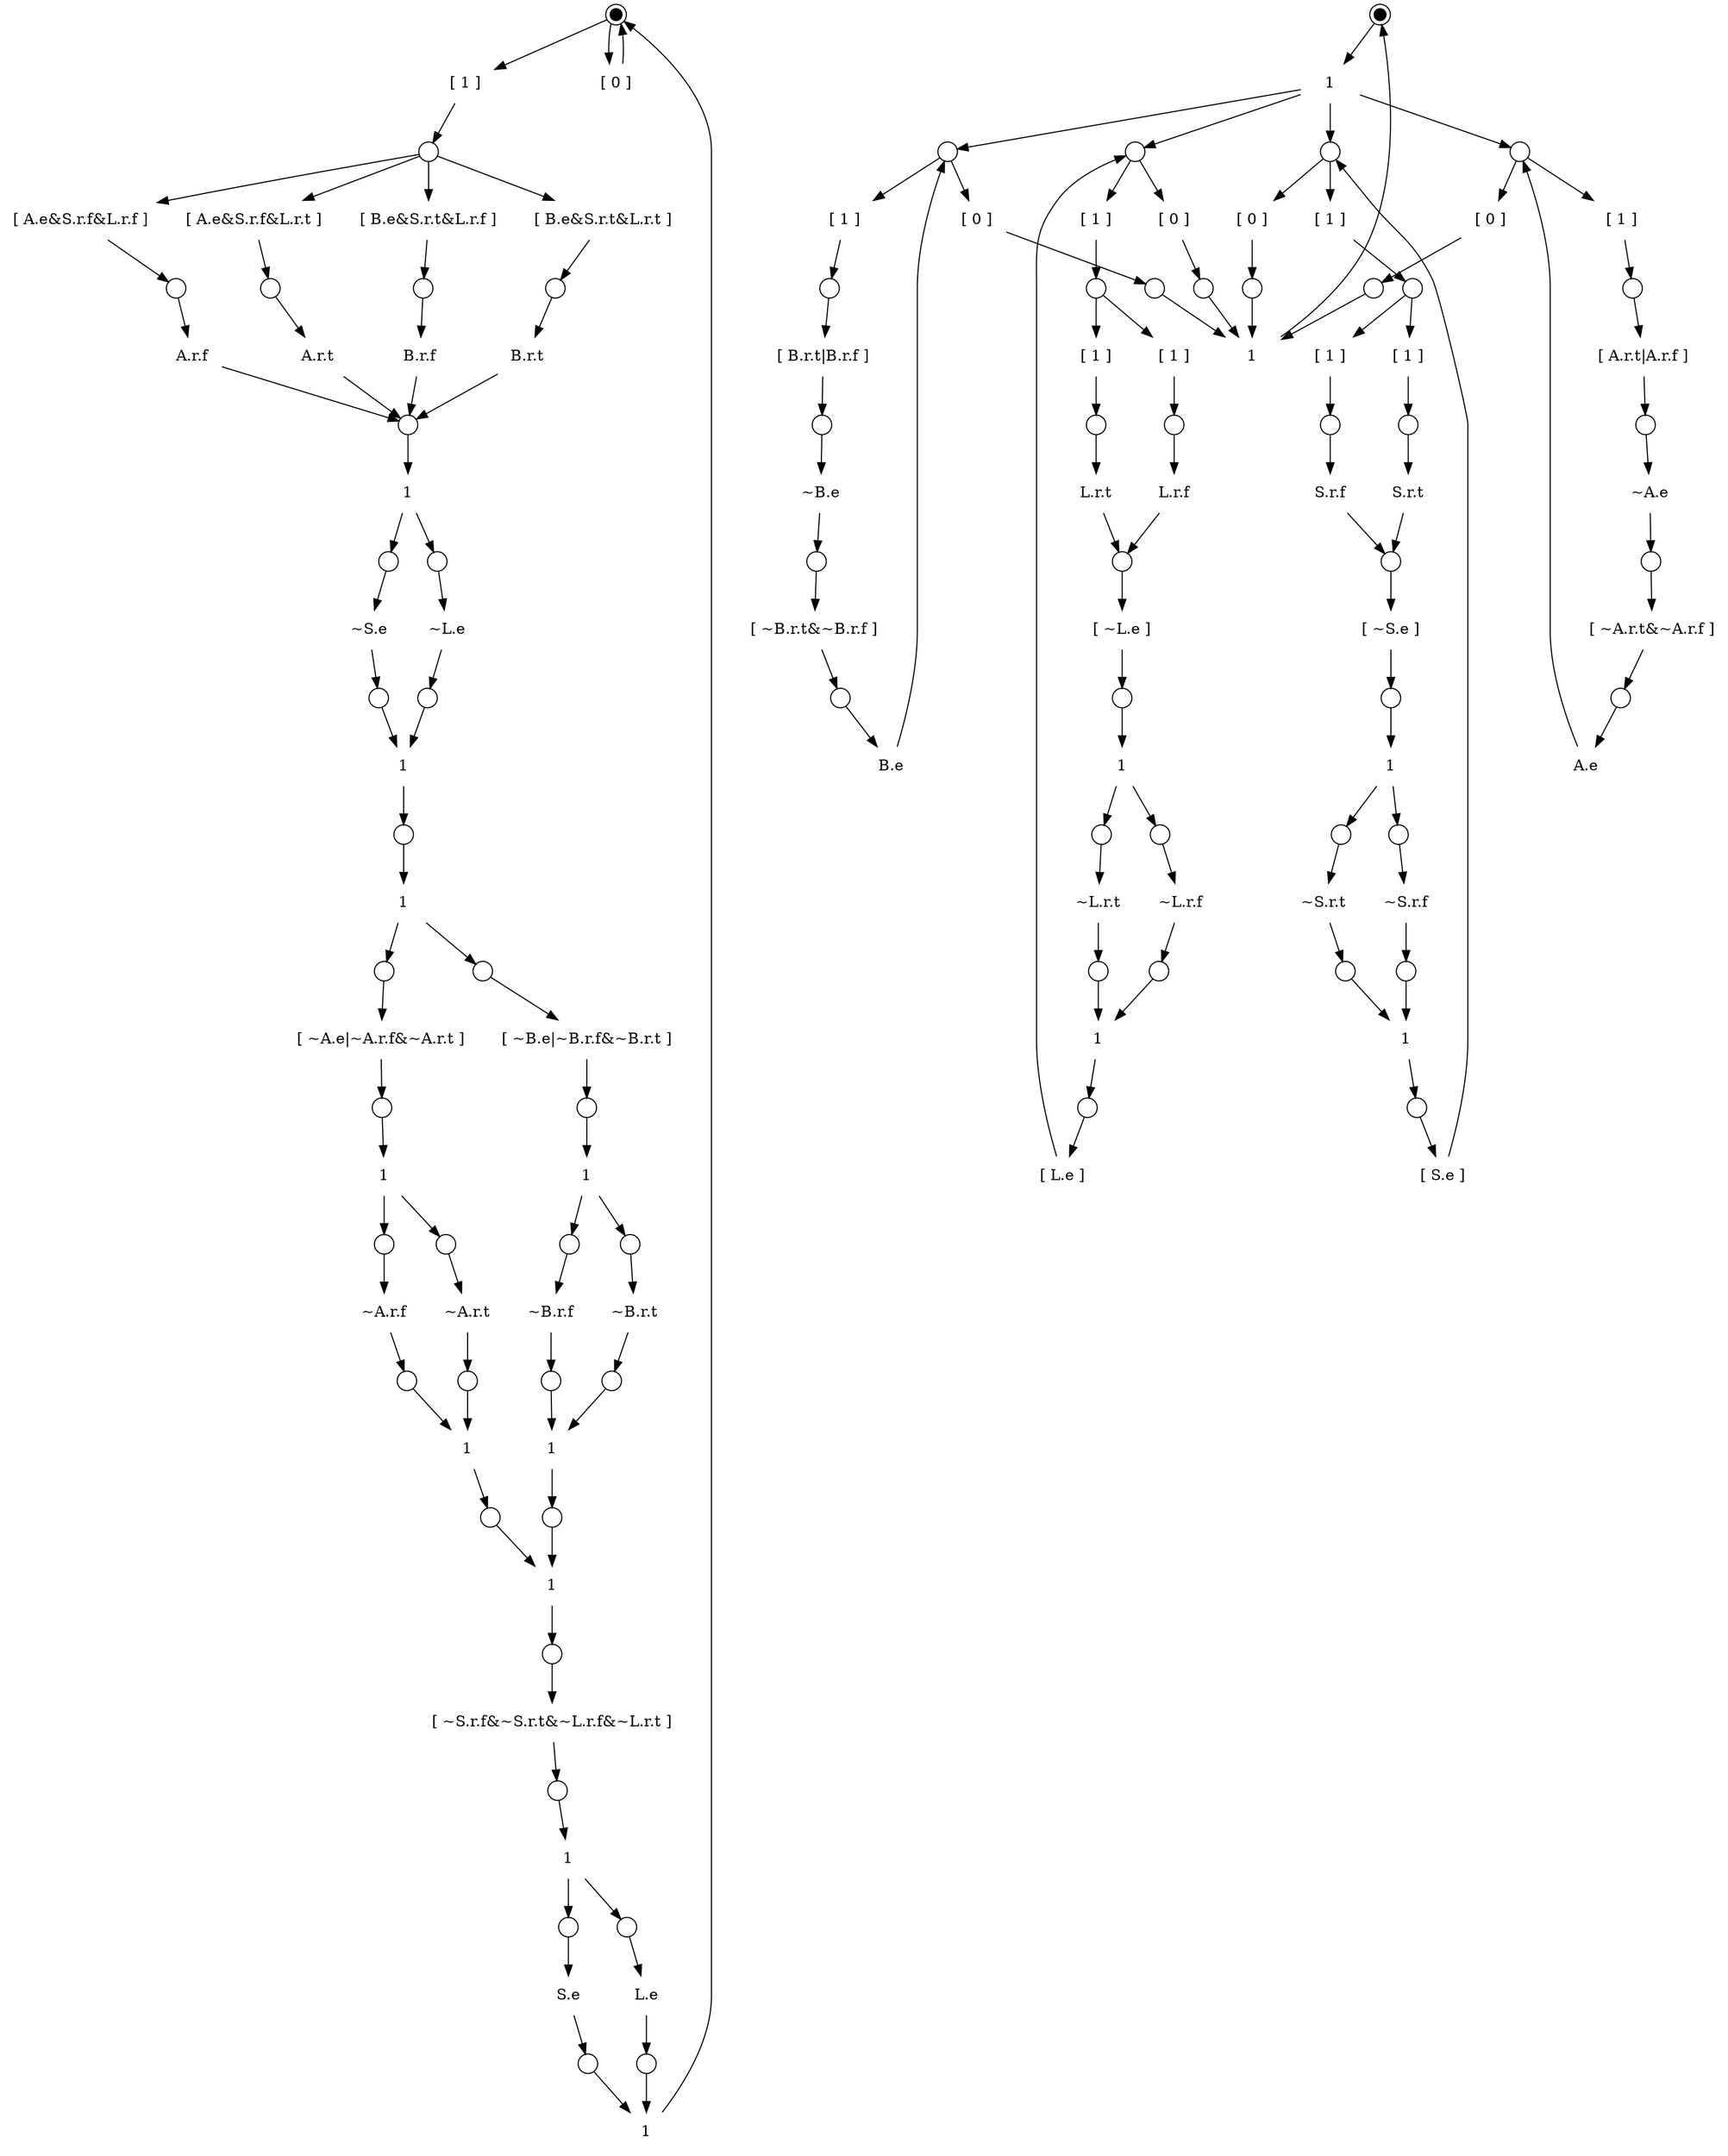 digraph model
{
	subgraph pchb_split
	{
		graph["label"="" "variables"="L.r.t,L.r.f,L.e,S.r.t,S.r.f,S.e,A.r.t,A.r.f,A.e,B.r.t,B.r.f,B.e" "type"="local" "elaborate"="true" "reset"="~L.r.t&~L.r.f&L.e&~S.r.t&~S.r.f&S.e&~A.r.t&~A.r.f&A.e&~B.r.t&~B.r.f&B.e"];
		S0["shape"="circle" "width"="0.15" "peripheries"="2" "style"="filled" "fillcolor"="#000000" "label"=""];
		T0["shape"="plaintext" "label"="[ 1 ]"];
		S0->T0;
		S1["shape"="circle" "width"="0.25" "label"=""];
		T0->S1;
		T1["shape"="plaintext" "label"="[ A.e&S.r.f&L.r.f ]"];
		S1->T1;
		S2["shape"="circle" "width"="0.25" "label"=""];
		T1->S2;
		T2["shape"="plaintext" "label"="A.r.f"];
		S2->T2;
		T3["shape"="plaintext" "label"="[ A.e&S.r.f&L.r.t ]"];
		S1->T3;
		S3["shape"="circle" "width"="0.25" "label"=""];
		T3->S3;
		T4["shape"="plaintext" "label"="A.r.t"];
		S3->T4;
		T5["shape"="plaintext" "label"="[ B.e&S.r.t&L.r.f ]"];
		S1->T5;
		S4["shape"="circle" "width"="0.25" "label"=""];
		T5->S4;
		T6["shape"="plaintext" "label"="B.r.f"];
		S4->T6;
		T7["shape"="plaintext" "label"="[ B.e&S.r.t&L.r.t ]"];
		S1->T7;
		S5["shape"="circle" "width"="0.25" "label"=""];
		T7->S5;
		T8["shape"="plaintext" "label"="B.r.t"];
		S5->T8;
		S6["shape"="circle" "width"="0.25" "label"=""];
		T2->S6;
		T4->S6;
		T6->S6;
		T8->S6;
		T9["shape"="plaintext" "label"="1"];
		S6->T9;
		S7["shape"="circle" "width"="0.25" "label"=""];
		T9->S7;
		T10["shape"="plaintext" "label"="~S.e"];
		S7->T10;
		S8["shape"="circle" "width"="0.25" "label"=""];
		T10->S8;
		S9["shape"="circle" "width"="0.25" "label"=""];
		T9->S9;
		T11["shape"="plaintext" "label"="~L.e"];
		S9->T11;
		S10["shape"="circle" "width"="0.25" "label"=""];
		T11->S10;
		T12["shape"="plaintext" "label"="1"];
		S8->T12;
		S10->T12;
		S11["shape"="circle" "width"="0.25" "label"=""];
		T12->S11;
		T13["shape"="plaintext" "label"="1"];
		S11->T13;
		S12["shape"="circle" "width"="0.25" "label"=""];
		T13->S12;
		T14["shape"="plaintext" "label"="[ ~A.e|~A.r.f&~A.r.t ]"];
		S12->T14;
		S13["shape"="circle" "width"="0.25" "label"=""];
		T14->S13;
		T15["shape"="plaintext" "label"="1"];
		S13->T15;
		S14["shape"="circle" "width"="0.25" "label"=""];
		T15->S14;
		T16["shape"="plaintext" "label"="~A.r.f"];
		S14->T16;
		S15["shape"="circle" "width"="0.25" "label"=""];
		T16->S15;
		S16["shape"="circle" "width"="0.25" "label"=""];
		T15->S16;
		T17["shape"="plaintext" "label"="~A.r.t"];
		S16->T17;
		S17["shape"="circle" "width"="0.25" "label"=""];
		T17->S17;
		T18["shape"="plaintext" "label"="1"];
		S15->T18;
		S17->T18;
		S18["shape"="circle" "width"="0.25" "label"=""];
		T18->S18;
		S19["shape"="circle" "width"="0.25" "label"=""];
		T13->S19;
		T19["shape"="plaintext" "label"="[ ~B.e|~B.r.f&~B.r.t ]"];
		S19->T19;
		S20["shape"="circle" "width"="0.25" "label"=""];
		T19->S20;
		T20["shape"="plaintext" "label"="1"];
		S20->T20;
		S21["shape"="circle" "width"="0.25" "label"=""];
		T20->S21;
		T21["shape"="plaintext" "label"="~B.r.f"];
		S21->T21;
		S22["shape"="circle" "width"="0.25" "label"=""];
		T21->S22;
		S23["shape"="circle" "width"="0.25" "label"=""];
		T20->S23;
		T22["shape"="plaintext" "label"="~B.r.t"];
		S23->T22;
		S24["shape"="circle" "width"="0.25" "label"=""];
		T22->S24;
		T23["shape"="plaintext" "label"="1"];
		S22->T23;
		S24->T23;
		S25["shape"="circle" "width"="0.25" "label"=""];
		T23->S25;
		T24["shape"="plaintext" "label"="1"];
		S18->T24;
		S25->T24;
		S26["shape"="circle" "width"="0.25" "label"=""];
		T24->S26;
		T25["shape"="plaintext" "label"="[ ~S.r.f&~S.r.t&~L.r.f&~L.r.t ]"];
		S26->T25;
		S27["shape"="circle" "width"="0.25" "label"=""];
		T25->S27;
		T26["shape"="plaintext" "label"="1"];
		S27->T26;
		S28["shape"="circle" "width"="0.25" "label"=""];
		T26->S28;
		T27["shape"="plaintext" "label"="S.e"];
		S28->T27;
		S29["shape"="circle" "width"="0.25" "label"=""];
		T27->S29;
		S30["shape"="circle" "width"="0.25" "label"=""];
		T26->S30;
		T28["shape"="plaintext" "label"="L.e"];
		S30->T28;
		S31["shape"="circle" "width"="0.25" "label"=""];
		T28->S31;
		T29["shape"="plaintext" "label"="1"];
		S29->T29;
		S31->T29;
		T29->S0;
		T30["shape"="plaintext" "label"="[ 0 ]"];
		S0->T30;
		T30->S0;
	}
	subgraph environment
	{
		graph["label"="" "variables"="L.r.t,L.r.f,L.e,S.r.t,S.r.f,S.e,A.r.t,A.r.f,A.e,B.r.t,B.r.f,B.e" "type"="remote" "elaborate"="false" "reset"="~L.r.t&~L.r.f&L.e&~S.r.t&~S.r.f&S.e&~A.r.t&~A.r.f&A.e&~B.r.t&~B.r.f&B.e"];
		S32["shape"="circle" "width"="0.15" "peripheries"="2" "style"="filled" "fillcolor"="#000000" "label"=""];
		T31["shape"="plaintext" "label"="1"];
		S32->T31;
		S33["shape"="circle" "width"="0.25" "label"=""];
		T31->S33;
		T32["shape"="plaintext" "label"="[ 1 ]"];
		S33->T32;
		S34["shape"="circle" "width"="0.25" "label"=""];
		T32->S34;
		T33["shape"="plaintext" "label"="[ A.r.t|A.r.f ]"];
		S34->T33;
		S35["shape"="circle" "width"="0.25" "label"=""];
		T33->S35;
		T34["shape"="plaintext" "label"="~A.e"];
		S35->T34;
		S36["shape"="circle" "width"="0.25" "label"=""];
		T34->S36;
		T35["shape"="plaintext" "label"="[ ~A.r.t&~A.r.f ]"];
		S36->T35;
		S37["shape"="circle" "width"="0.25" "label"=""];
		T35->S37;
		T36["shape"="plaintext" "label"="A.e"];
		S37->T36;
		T36->S33;
		T37["shape"="plaintext" "label"="[ 0 ]"];
		S33->T37;
		S38["shape"="circle" "width"="0.25" "label"=""];
		T37->S38;
		S39["shape"="circle" "width"="0.25" "label"=""];
		T31->S39;
		T38["shape"="plaintext" "label"="[ 1 ]"];
		S39->T38;
		S40["shape"="circle" "width"="0.25" "label"=""];
		T38->S40;
		T39["shape"="plaintext" "label"="[ B.r.t|B.r.f ]"];
		S40->T39;
		S41["shape"="circle" "width"="0.25" "label"=""];
		T39->S41;
		T40["shape"="plaintext" "label"="~B.e"];
		S41->T40;
		S42["shape"="circle" "width"="0.25" "label"=""];
		T40->S42;
		T41["shape"="plaintext" "label"="[ ~B.r.t&~B.r.f ]"];
		S42->T41;
		S43["shape"="circle" "width"="0.25" "label"=""];
		T41->S43;
		T42["shape"="plaintext" "label"="B.e"];
		S43->T42;
		T42->S39;
		T43["shape"="plaintext" "label"="[ 0 ]"];
		S39->T43;
		S44["shape"="circle" "width"="0.25" "label"=""];
		T43->S44;
		S45["shape"="circle" "width"="0.25" "label"=""];
		T31->S45;
		T44["shape"="plaintext" "label"="[ 1 ]"];
		S45->T44;
		S46["shape"="circle" "width"="0.25" "label"=""];
		T44->S46;
		T45["shape"="plaintext" "label"="[ 1 ]"];
		S46->T45;
		S47["shape"="circle" "width"="0.25" "label"=""];
		T45->S47;
		T46["shape"="plaintext" "label"="L.r.t"];
		S47->T46;
		T47["shape"="plaintext" "label"="[ 1 ]"];
		S46->T47;
		S48["shape"="circle" "width"="0.25" "label"=""];
		T47->S48;
		T48["shape"="plaintext" "label"="L.r.f"];
		S48->T48;
		S49["shape"="circle" "width"="0.25" "label"=""];
		T46->S49;
		T48->S49;
		T49["shape"="plaintext" "label"="[ ~L.e ]"];
		S49->T49;
		S50["shape"="circle" "width"="0.25" "label"=""];
		T49->S50;
		T50["shape"="plaintext" "label"="1"];
		S50->T50;
		S51["shape"="circle" "width"="0.25" "label"=""];
		T50->S51;
		T51["shape"="plaintext" "label"="~L.r.t"];
		S51->T51;
		S52["shape"="circle" "width"="0.25" "label"=""];
		T51->S52;
		S53["shape"="circle" "width"="0.25" "label"=""];
		T50->S53;
		T52["shape"="plaintext" "label"="~L.r.f"];
		S53->T52;
		S54["shape"="circle" "width"="0.25" "label"=""];
		T52->S54;
		T53["shape"="plaintext" "label"="1"];
		S52->T53;
		S54->T53;
		S55["shape"="circle" "width"="0.25" "label"=""];
		T53->S55;
		T54["shape"="plaintext" "label"="[ L.e ]"];
		S55->T54;
		T54->S45;
		T55["shape"="plaintext" "label"="[ 0 ]"];
		S45->T55;
		S56["shape"="circle" "width"="0.25" "label"=""];
		T55->S56;
		S57["shape"="circle" "width"="0.25" "label"=""];
		T31->S57;
		T56["shape"="plaintext" "label"="[ 1 ]"];
		S57->T56;
		S58["shape"="circle" "width"="0.25" "label"=""];
		T56->S58;
		T57["shape"="plaintext" "label"="[ 1 ]"];
		S58->T57;
		S59["shape"="circle" "width"="0.25" "label"=""];
		T57->S59;
		T58["shape"="plaintext" "label"="S.r.t"];
		S59->T58;
		T59["shape"="plaintext" "label"="[ 1 ]"];
		S58->T59;
		S60["shape"="circle" "width"="0.25" "label"=""];
		T59->S60;
		T60["shape"="plaintext" "label"="S.r.f"];
		S60->T60;
		S61["shape"="circle" "width"="0.25" "label"=""];
		T58->S61;
		T60->S61;
		T61["shape"="plaintext" "label"="[ ~S.e ]"];
		S61->T61;
		S62["shape"="circle" "width"="0.25" "label"=""];
		T61->S62;
		T62["shape"="plaintext" "label"="1"];
		S62->T62;
		S63["shape"="circle" "width"="0.25" "label"=""];
		T62->S63;
		T63["shape"="plaintext" "label"="~S.r.t"];
		S63->T63;
		S64["shape"="circle" "width"="0.25" "label"=""];
		T63->S64;
		S65["shape"="circle" "width"="0.25" "label"=""];
		T62->S65;
		T64["shape"="plaintext" "label"="~S.r.f"];
		S65->T64;
		S66["shape"="circle" "width"="0.25" "label"=""];
		T64->S66;
		T65["shape"="plaintext" "label"="1"];
		S64->T65;
		S66->T65;
		S67["shape"="circle" "width"="0.25" "label"=""];
		T65->S67;
		T66["shape"="plaintext" "label"="[ S.e ]"];
		S67->T66;
		T66->S57;
		T67["shape"="plaintext" "label"="[ 0 ]"];
		S57->T67;
		S68["shape"="circle" "width"="0.25" "label"=""];
		T67->S68;
		T68["shape"="plaintext" "label"="1"];
		S38->T68;
		S44->T68;
		S56->T68;
		S68->T68;
		T68->S32;
	}
}
